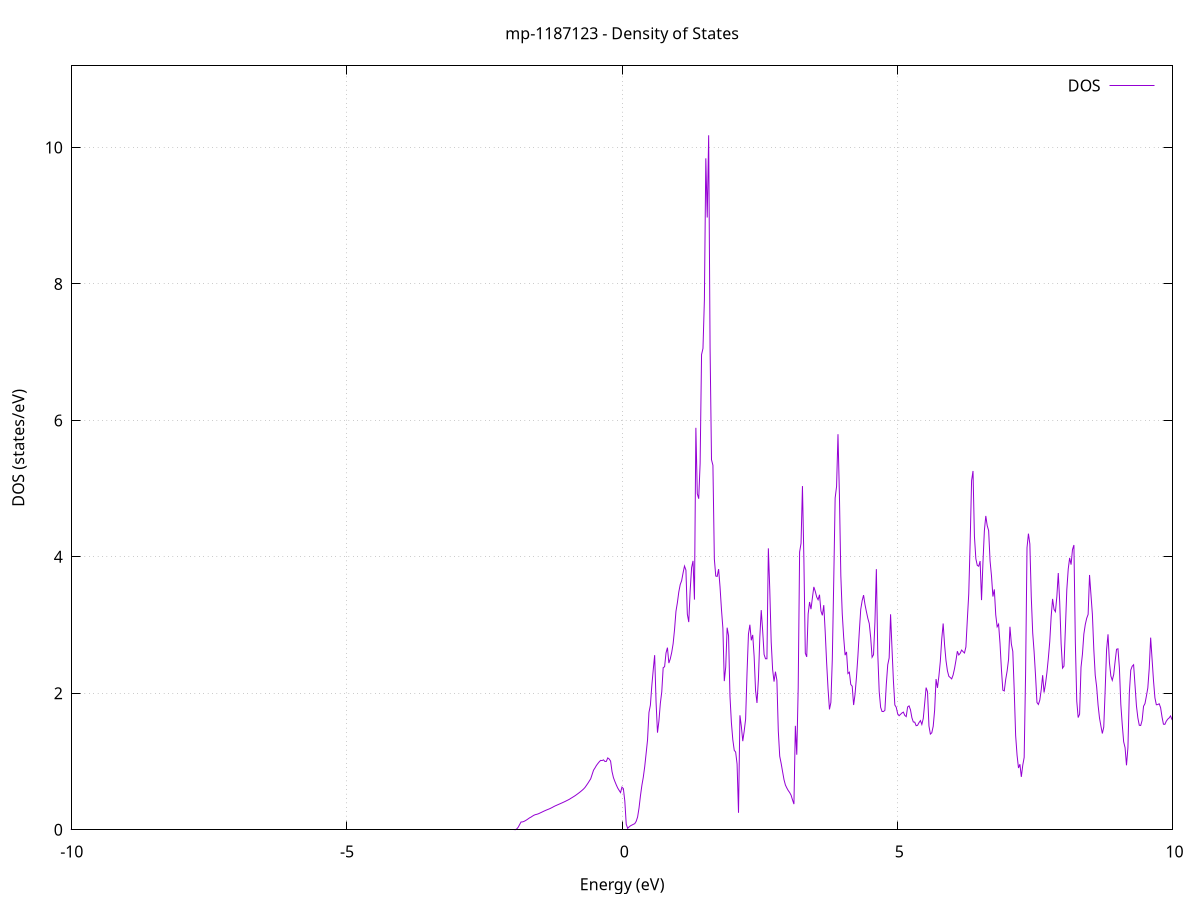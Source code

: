 set title 'mp-1187123 - Density of States'
set xlabel 'Energy (eV)'
set ylabel 'DOS (states/eV)'
set grid
set xrange [-10:10]
set yrange [0:11.196]
set xzeroaxis lt -1
set terminal png size 800,600
set output 'mp-1187123_dos_gnuplot.png'
plot '-' using 1:2 with lines title 'DOS'
-36.130700 0.000000
-36.104900 0.000000
-36.079000 0.000000
-36.053200 0.000000
-36.027400 0.000000
-36.001600 0.000000
-35.975700 0.000000
-35.949900 0.000000
-35.924100 0.000000
-35.898300 0.000000
-35.872400 0.000000
-35.846600 0.000000
-35.820800 0.000000
-35.795000 0.000000
-35.769200 0.000000
-35.743300 0.000000
-35.717500 0.000000
-35.691700 0.000000
-35.665900 0.000000
-35.640000 0.000000
-35.614200 0.000000
-35.588400 0.000000
-35.562600 0.000000
-35.536700 0.000000
-35.510900 0.000000
-35.485100 0.000000
-35.459300 0.000000
-35.433400 0.000000
-35.407600 0.000000
-35.381800 0.000000
-35.356000 0.000000
-35.330100 0.000000
-35.304300 0.000000
-35.278500 0.000000
-35.252700 0.000000
-35.226900 0.000000
-35.201000 0.000000
-35.175200 0.000000
-35.149400 0.000000
-35.123600 0.000000
-35.097700 0.000000
-35.071900 0.000000
-35.046100 0.000000
-35.020300 0.000000
-34.994400 0.000000
-34.968600 0.000000
-34.942800 0.000000
-34.917000 0.000000
-34.891100 0.000000
-34.865300 0.000000
-34.839500 0.000000
-34.813700 0.000000
-34.787800 0.000000
-34.762000 0.000000
-34.736200 0.000000
-34.710400 0.000000
-34.684600 0.000000
-34.658700 0.000000
-34.632900 0.000000
-34.607100 0.000000
-34.581300 0.000000
-34.555400 0.000000
-34.529600 0.000000
-34.503800 0.000000
-34.478000 0.000000
-34.452100 0.000000
-34.426300 0.000000
-34.400500 0.000000
-34.374700 0.000000
-34.348800 0.000000
-34.323000 0.000000
-34.297200 0.000000
-34.271400 0.000000
-34.245600 0.000000
-34.219700 0.000000
-34.193900 0.000000
-34.168100 0.000000
-34.142300 0.000000
-34.116400 0.000000
-34.090600 0.000000
-34.064800 0.000000
-34.039000 0.000000
-34.013100 0.000000
-33.987300 0.000000
-33.961500 0.000000
-33.935700 0.000000
-33.909800 0.000000
-33.884000 0.000000
-33.858200 0.000000
-33.832400 0.000000
-33.806500 0.000000
-33.780700 0.000000
-33.754900 0.000000
-33.729100 0.000000
-33.703300 0.000000
-33.677400 0.000000
-33.651600 0.000000
-33.625800 0.000000
-33.600000 0.000000
-33.574100 0.000000
-33.548300 108.711400
-33.522500 0.000000
-33.496700 0.000000
-33.470800 0.000000
-33.445000 0.000000
-33.419200 0.000000
-33.393400 0.000000
-33.367500 0.000000
-33.341700 0.000000
-33.315900 0.000000
-33.290100 0.000000
-33.264200 0.000000
-33.238400 0.000000
-33.212600 0.000000
-33.186800 0.000000
-33.161000 0.000000
-33.135100 0.000000
-33.109300 0.000000
-33.083500 0.000000
-33.057700 0.000000
-33.031800 0.000000
-33.006000 0.000000
-32.980200 0.000000
-32.954400 0.000000
-32.928500 0.000000
-32.902700 0.000000
-32.876900 0.000000
-32.851100 0.000000
-32.825200 0.000000
-32.799400 0.000000
-32.773600 0.000000
-32.747800 0.000000
-32.721900 0.000000
-32.696100 0.000000
-32.670300 0.000000
-32.644500 0.000000
-32.618700 0.000000
-32.592800 0.000000
-32.567000 0.000000
-32.541200 0.000000
-32.515400 0.000000
-32.489500 0.000000
-32.463700 0.000000
-32.437900 0.000000
-32.412100 0.000000
-32.386200 0.000000
-32.360400 0.000000
-32.334600 0.000000
-32.308800 0.000000
-32.282900 0.000000
-32.257100 0.000000
-32.231300 0.000000
-32.205500 0.000000
-32.179700 0.000000
-32.153800 0.000000
-32.128000 0.000000
-32.102200 0.000000
-32.076400 0.000000
-32.050500 0.000000
-32.024700 0.000000
-31.998900 0.000000
-31.973100 0.000000
-31.947200 0.000000
-31.921400 0.000000
-31.895600 0.000000
-31.869800 0.000000
-31.843900 0.000000
-31.818100 0.000000
-31.792300 0.000000
-31.766500 0.000000
-31.740600 0.000000
-31.714800 0.000000
-31.689000 0.000000
-31.663200 0.000000
-31.637400 0.000000
-31.611500 0.000000
-31.585700 0.000000
-31.559900 0.000000
-31.534100 0.000000
-31.508200 0.000000
-31.482400 0.000000
-31.456600 0.000000
-31.430800 0.000000
-31.404900 0.000000
-31.379100 0.000000
-31.353300 0.000000
-31.327500 0.000000
-31.301600 0.000000
-31.275800 0.000000
-31.250000 0.000000
-31.224200 0.000000
-31.198300 0.000000
-31.172500 0.000000
-31.146700 0.000000
-31.120900 0.000000
-31.095100 0.000000
-31.069200 0.000000
-31.043400 0.000000
-31.017600 0.000000
-30.991800 0.000000
-30.965900 0.000000
-30.940100 0.000000
-30.914300 0.000000
-30.888500 0.000000
-30.862600 0.000000
-30.836800 0.000000
-30.811000 0.000000
-30.785200 0.000000
-30.759300 0.000000
-30.733500 0.000000
-30.707700 0.000000
-30.681900 0.000000
-30.656100 0.000000
-30.630200 0.000000
-30.604400 0.000000
-30.578600 0.000000
-30.552800 0.000000
-30.526900 0.000000
-30.501100 0.000000
-30.475300 0.000000
-30.449500 0.000000
-30.423600 0.000000
-30.397800 0.000000
-30.372000 0.000000
-30.346200 0.000000
-30.320300 0.000000
-30.294500 0.000000
-30.268700 0.000000
-30.242900 0.000000
-30.217000 0.000000
-30.191200 0.000000
-30.165400 0.000000
-30.139600 0.000000
-30.113800 0.000000
-30.087900 0.000000
-30.062100 0.000000
-30.036300 0.000000
-30.010500 0.000000
-29.984600 0.000000
-29.958800 0.000000
-29.933000 0.000000
-29.907200 0.000000
-29.881300 0.000000
-29.855500 0.000000
-29.829700 0.000000
-29.803900 0.000000
-29.778000 0.000000
-29.752200 0.000000
-29.726400 0.000000
-29.700600 0.000000
-29.674700 0.000000
-29.648900 0.000000
-29.623100 0.000000
-29.597300 0.000000
-29.571500 0.000000
-29.545600 0.000000
-29.519800 0.000000
-29.494000 0.000000
-29.468200 0.000000
-29.442300 0.000000
-29.416500 0.000000
-29.390700 0.000000
-29.364900 0.000000
-29.339000 0.000000
-29.313200 0.000000
-29.287400 0.000000
-29.261600 0.000000
-29.235700 0.000000
-29.209900 0.000000
-29.184100 0.000000
-29.158300 0.000000
-29.132500 0.000000
-29.106600 0.000000
-29.080800 0.000000
-29.055000 0.000000
-29.029200 0.000000
-29.003300 0.000000
-28.977500 0.000000
-28.951700 0.000000
-28.925900 0.000000
-28.900000 0.000000
-28.874200 0.000000
-28.848400 0.000000
-28.822600 0.000000
-28.796700 0.000000
-28.770900 0.000000
-28.745100 0.000000
-28.719300 0.000000
-28.693400 0.000000
-28.667600 0.000000
-28.641800 0.000000
-28.616000 0.000000
-28.590200 0.000000
-28.564300 0.000000
-28.538500 0.000000
-28.512700 0.000000
-28.486900 0.000000
-28.461000 0.000000
-28.435200 0.000000
-28.409400 0.000000
-28.383600 0.000000
-28.357700 0.000000
-28.331900 0.000000
-28.306100 0.000000
-28.280300 0.000000
-28.254400 0.000000
-28.228600 0.000000
-28.202800 0.000000
-28.177000 0.000000
-28.151100 0.000000
-28.125300 0.000000
-28.099500 0.000000
-28.073700 0.000000
-28.047900 0.000000
-28.022000 0.000000
-27.996200 0.000000
-27.970400 0.000000
-27.944600 0.000000
-27.918700 0.000000
-27.892900 0.000000
-27.867100 0.000000
-27.841300 0.000000
-27.815400 0.000000
-27.789600 0.000000
-27.763800 0.000000
-27.738000 0.000000
-27.712100 0.000000
-27.686300 0.000000
-27.660500 0.000000
-27.634700 0.000000
-27.608900 0.000000
-27.583000 0.000000
-27.557200 0.000000
-27.531400 0.000000
-27.505600 0.000000
-27.479700 0.000000
-27.453900 0.000000
-27.428100 0.000000
-27.402300 0.000000
-27.376400 0.000000
-27.350600 0.000000
-27.324800 0.000000
-27.299000 0.000000
-27.273100 0.000000
-27.247300 0.000000
-27.221500 0.000000
-27.195700 0.000000
-27.169800 0.000000
-27.144000 0.000000
-27.118200 0.000000
-27.092400 0.000000
-27.066600 0.000000
-27.040700 0.000000
-27.014900 0.000000
-26.989100 0.000000
-26.963300 0.000000
-26.937400 0.000000
-26.911600 0.000000
-26.885800 0.000000
-26.860000 0.000000
-26.834100 0.000000
-26.808300 0.000000
-26.782500 0.000000
-26.756700 0.000000
-26.730800 0.000000
-26.705000 0.000000
-26.679200 0.000000
-26.653400 0.000000
-26.627500 0.000000
-26.601700 0.000000
-26.575900 0.000000
-26.550100 0.000000
-26.524300 0.000000
-26.498400 0.000000
-26.472600 0.000000
-26.446800 0.000000
-26.421000 0.000000
-26.395100 0.000000
-26.369300 0.000000
-26.343500 0.000000
-26.317700 0.000000
-26.291800 0.000000
-26.266000 0.000000
-26.240200 0.000000
-26.214400 0.000000
-26.188500 0.000000
-26.162700 0.000000
-26.136900 0.000000
-26.111100 0.000000
-26.085300 0.000000
-26.059400 0.000000
-26.033600 0.000000
-26.007800 0.000000
-25.982000 0.000000
-25.956100 0.000000
-25.930300 0.000000
-25.904500 0.000000
-25.878700 0.000000
-25.852800 0.000000
-25.827000 0.000000
-25.801200 0.000000
-25.775400 0.000000
-25.749500 0.000000
-25.723700 0.000000
-25.697900 0.000000
-25.672100 0.000000
-25.646200 0.000000
-25.620400 0.000000
-25.594600 0.000000
-25.568800 0.000000
-25.543000 0.000000
-25.517100 0.000000
-25.491300 0.000000
-25.465500 0.000000
-25.439700 0.000000
-25.413800 0.000000
-25.388000 0.000000
-25.362200 0.000000
-25.336400 0.000000
-25.310500 0.000000
-25.284700 0.000000
-25.258900 0.000000
-25.233100 0.000000
-25.207200 0.000000
-25.181400 0.000000
-25.155600 0.000000
-25.129800 0.000000
-25.103900 0.000000
-25.078100 0.000000
-25.052300 0.000000
-25.026500 0.000000
-25.000700 0.000000
-24.974800 0.000000
-24.949000 0.000000
-24.923200 0.000000
-24.897400 0.000000
-24.871500 0.000000
-24.845700 0.000000
-24.819900 0.000000
-24.794100 0.000000
-24.768200 0.000000
-24.742400 0.000000
-24.716600 0.000000
-24.690800 0.000000
-24.664900 0.000000
-24.639100 0.000000
-24.613300 0.000000
-24.587500 0.000000
-24.561600 0.000000
-24.535800 0.000000
-24.510000 0.000000
-24.484200 0.000000
-24.458400 0.000000
-24.432500 0.000000
-24.406700 0.000000
-24.380900 0.000000
-24.355100 0.000000
-24.329200 0.000000
-24.303400 0.000000
-24.277600 0.000000
-24.251800 0.000000
-24.225900 0.000000
-24.200100 0.000000
-24.174300 0.000000
-24.148500 0.000000
-24.122600 0.000000
-24.096800 0.000000
-24.071000 0.000000
-24.045200 0.000000
-24.019400 0.000000
-23.993500 0.000000
-23.967700 0.000000
-23.941900 0.000000
-23.916100 0.000000
-23.890200 0.000000
-23.864400 0.000000
-23.838600 0.000000
-23.812800 0.000000
-23.786900 0.000000
-23.761100 0.000000
-23.735300 0.000000
-23.709500 0.000000
-23.683600 0.000000
-23.657800 0.000000
-23.632000 0.000000
-23.606200 0.000000
-23.580300 0.000000
-23.554500 0.000000
-23.528700 0.000000
-23.502900 0.000000
-23.477100 0.000000
-23.451200 0.000000
-23.425400 0.000000
-23.399600 0.000000
-23.373800 0.000000
-23.347900 0.000000
-23.322100 0.000000
-23.296300 0.000000
-23.270500 0.000000
-23.244600 0.000000
-23.218800 0.000000
-23.193000 0.000000
-23.167200 0.000000
-23.141300 0.000000
-23.115500 0.000000
-23.089700 0.000000
-23.063900 0.000000
-23.038000 0.000000
-23.012200 0.000000
-22.986400 0.000000
-22.960600 0.000000
-22.934800 0.000000
-22.908900 0.000000
-22.883100 0.000000
-22.857300 0.000000
-22.831500 0.000000
-22.805600 0.000000
-22.779800 0.000000
-22.754000 0.000000
-22.728200 0.000000
-22.702300 0.000000
-22.676500 0.000000
-22.650700 0.000000
-22.624900 0.000000
-22.599000 0.000000
-22.573200 0.000000
-22.547400 0.000000
-22.521600 0.000000
-22.495800 0.000000
-22.469900 0.000000
-22.444100 0.000000
-22.418300 0.000000
-22.392500 0.000000
-22.366600 0.000000
-22.340800 0.000000
-22.315000 0.000000
-22.289200 0.000000
-22.263300 0.000000
-22.237500 0.000000
-22.211700 0.000000
-22.185900 0.000000
-22.160000 0.000000
-22.134200 0.000000
-22.108400 0.000000
-22.082600 0.000000
-22.056700 0.000000
-22.030900 0.000000
-22.005100 0.000000
-21.979300 0.000000
-21.953500 0.000000
-21.927600 0.000000
-21.901800 0.000000
-21.876000 0.000000
-21.850200 0.000000
-21.824300 0.000000
-21.798500 0.000000
-21.772700 0.000000
-21.746900 0.000000
-21.721000 0.000000
-21.695200 0.000000
-21.669400 0.000000
-21.643600 0.000000
-21.617700 0.000000
-21.591900 0.000000
-21.566100 0.000000
-21.540300 0.000000
-21.514400 0.000000
-21.488600 0.000000
-21.462800 0.000000
-21.437000 0.000000
-21.411200 0.000000
-21.385300 0.000000
-21.359500 0.000000
-21.333700 0.000000
-21.307900 0.000000
-21.282000 0.000000
-21.256200 0.000000
-21.230400 0.000000
-21.204600 0.000000
-21.178700 0.000000
-21.152900 0.000000
-21.127100 0.000000
-21.101300 0.000000
-21.075400 0.000000
-21.049600 0.000000
-21.023800 0.000000
-20.998000 0.000000
-20.972200 0.000000
-20.946300 0.000000
-20.920500 0.000000
-20.894700 0.000000
-20.868900 0.000000
-20.843000 0.000000
-20.817200 0.000000
-20.791400 0.000000
-20.765600 0.000000
-20.739700 0.000000
-20.713900 0.000000
-20.688100 0.000000
-20.662300 0.000000
-20.636400 0.000000
-20.610600 0.000000
-20.584800 0.000000
-20.559000 0.000000
-20.533100 0.000000
-20.507300 0.000000
-20.481500 0.000000
-20.455700 0.000000
-20.429900 0.000000
-20.404000 0.000000
-20.378200 0.000000
-20.352400 0.000000
-20.326600 0.000000
-20.300700 0.000000
-20.274900 0.000000
-20.249100 0.000000
-20.223300 0.000000
-20.197400 0.000000
-20.171600 0.000000
-20.145800 0.000000
-20.120000 0.000000
-20.094100 0.000000
-20.068300 0.000000
-20.042500 0.000000
-20.016700 0.000000
-19.990800 0.000000
-19.965000 0.000000
-19.939200 0.000000
-19.913400 0.000000
-19.887600 0.000000
-19.861700 0.000000
-19.835900 0.000000
-19.810100 0.000000
-19.784300 0.000000
-19.758400 0.000000
-19.732600 0.000000
-19.706800 0.000000
-19.681000 0.000000
-19.655100 0.000000
-19.629300 0.000000
-19.603500 0.000000
-19.577700 0.000000
-19.551800 0.000000
-19.526000 0.000000
-19.500200 0.000000
-19.474400 0.000000
-19.448600 0.000000
-19.422700 0.000000
-19.396900 0.000000
-19.371100 0.000000
-19.345300 0.000000
-19.319400 0.000000
-19.293600 0.000000
-19.267800 0.000000
-19.242000 0.000000
-19.216100 0.000000
-19.190300 0.000000
-19.164500 0.000000
-19.138700 0.000000
-19.112800 0.000000
-19.087000 0.000000
-19.061200 0.000000
-19.035400 0.000000
-19.009500 0.000000
-18.983700 0.000000
-18.957900 0.000000
-18.932100 0.000000
-18.906300 0.000000
-18.880400 0.000000
-18.854600 0.000000
-18.828800 0.000000
-18.803000 0.000000
-18.777100 0.000000
-18.751300 0.000000
-18.725500 0.000000
-18.699700 0.000000
-18.673800 0.000000
-18.648000 0.000000
-18.622200 0.000000
-18.596400 0.000000
-18.570500 0.000000
-18.544700 0.000000
-18.518900 0.000000
-18.493100 0.000000
-18.467200 0.000000
-18.441400 0.000000
-18.415600 0.000000
-18.389800 0.000000
-18.364000 0.000000
-18.338100 0.000000
-18.312300 0.000000
-18.286500 0.000000
-18.260700 0.000000
-18.234800 0.000000
-18.209000 0.000000
-18.183200 0.000000
-18.157400 0.000000
-18.131500 0.000000
-18.105700 0.000000
-18.079900 0.000000
-18.054100 0.000000
-18.028200 0.000000
-18.002400 0.000000
-17.976600 0.000000
-17.950800 0.000000
-17.924900 0.000000
-17.899100 0.000000
-17.873300 0.000000
-17.847500 0.000000
-17.821700 0.000000
-17.795800 0.000000
-17.770000 0.000000
-17.744200 0.000000
-17.718400 0.000000
-17.692500 0.000000
-17.666700 0.000000
-17.640900 0.000000
-17.615100 0.000000
-17.589200 0.000000
-17.563400 0.000000
-17.537600 0.000000
-17.511800 0.000000
-17.485900 0.000000
-17.460100 0.000000
-17.434300 0.000000
-17.408500 0.000000
-17.382700 0.000000
-17.356800 0.000000
-17.331000 0.000000
-17.305200 0.000000
-17.279400 0.000000
-17.253500 0.000000
-17.227700 0.000000
-17.201900 0.000000
-17.176100 0.000000
-17.150200 0.000000
-17.124400 0.000000
-17.098600 0.000000
-17.072800 0.000000
-17.046900 0.000000
-17.021100 0.000000
-16.995300 0.000000
-16.969500 0.000000
-16.943600 0.000000
-16.917800 0.000000
-16.892000 0.000000
-16.866200 0.000000
-16.840400 0.000000
-16.814500 0.000000
-16.788700 0.000000
-16.762900 0.000000
-16.737100 0.000000
-16.711200 0.000000
-16.685400 0.000000
-16.659600 0.000000
-16.633800 0.000000
-16.607900 0.000000
-16.582100 0.000000
-16.556300 0.000000
-16.530500 0.000000
-16.504600 0.000000
-16.478800 0.000000
-16.453000 0.000000
-16.427200 0.000000
-16.401300 0.000000
-16.375500 0.000000
-16.349700 0.000000
-16.323900 0.000000
-16.298100 0.000000
-16.272200 0.000000
-16.246400 0.000000
-16.220600 0.000000
-16.194800 0.000000
-16.168900 0.000000
-16.143100 0.000000
-16.117300 0.000000
-16.091500 0.000000
-16.065600 0.000000
-16.039800 8.873700
-16.014000 18.867900
-15.988200 7.084700
-15.962300 3.337500
-15.936500 15.811800
-15.910700 28.539500
-15.884900 27.791500
-15.859100 6.292500
-15.833200 0.000000
-15.807400 2.028000
-15.781600 3.937000
-15.755800 9.033800
-15.729900 14.776700
-15.704100 19.919200
-15.678300 25.157800
-15.652500 10.068500
-15.626600 22.781500
-15.600800 31.182200
-15.575000 33.376200
-15.549200 67.332900
-15.523300 0.000000
-15.497500 0.000000
-15.471700 0.000000
-15.445900 0.000000
-15.420000 0.000000
-15.394200 0.000000
-15.368400 0.000000
-15.342600 0.000000
-15.316800 0.000000
-15.290900 0.000000
-15.265100 0.000000
-15.239300 0.000000
-15.213500 0.000000
-15.187600 0.000000
-15.161800 0.000000
-15.136000 0.000000
-15.110200 0.000000
-15.084300 0.000000
-15.058500 0.000000
-15.032700 0.000000
-15.006900 0.000000
-14.981000 0.000000
-14.955200 0.000000
-14.929400 0.000000
-14.903600 0.000000
-14.877700 0.000000
-14.851900 0.000000
-14.826100 0.000000
-14.800300 0.000000
-14.774500 0.000000
-14.748600 0.000000
-14.722800 0.000000
-14.697000 0.000000
-14.671200 0.000000
-14.645300 0.000000
-14.619500 0.000000
-14.593700 0.000000
-14.567900 0.000000
-14.542000 0.000000
-14.516200 0.000000
-14.490400 0.000000
-14.464600 0.000000
-14.438700 0.000000
-14.412900 0.000000
-14.387100 0.000000
-14.361300 0.000000
-14.335500 0.000000
-14.309600 0.000000
-14.283800 0.000000
-14.258000 0.000000
-14.232200 0.000000
-14.206300 0.000000
-14.180500 0.000000
-14.154700 0.000000
-14.128900 0.000000
-14.103000 0.000000
-14.077200 0.000000
-14.051400 0.000000
-14.025600 0.000000
-13.999700 0.000000
-13.973900 0.000000
-13.948100 0.000000
-13.922300 0.000000
-13.896400 0.000000
-13.870600 0.000000
-13.844800 0.000000
-13.819000 0.000000
-13.793200 0.000000
-13.767300 0.000000
-13.741500 0.000000
-13.715700 0.000000
-13.689900 0.000000
-13.664000 0.000000
-13.638200 0.000000
-13.612400 0.000000
-13.586600 0.000000
-13.560700 0.000000
-13.534900 0.000000
-13.509100 0.000000
-13.483300 0.000000
-13.457400 0.000000
-13.431600 0.000000
-13.405800 0.000000
-13.380000 0.000000
-13.354100 0.000000
-13.328300 0.000000
-13.302500 0.000000
-13.276700 0.000000
-13.250900 0.000000
-13.225000 0.000000
-13.199200 0.000000
-13.173400 0.000000
-13.147600 0.000000
-13.121700 0.000000
-13.095900 0.000000
-13.070100 0.000000
-13.044300 0.000000
-13.018400 0.000000
-12.992600 0.000000
-12.966800 0.000000
-12.941000 0.000000
-12.915100 0.000000
-12.889300 0.000000
-12.863500 0.000000
-12.837700 0.000000
-12.811900 0.000000
-12.786000 0.000000
-12.760200 0.000000
-12.734400 0.000000
-12.708600 0.000000
-12.682700 0.000000
-12.656900 0.000000
-12.631100 0.000000
-12.605300 0.000000
-12.579400 0.000000
-12.553600 0.000000
-12.527800 0.000000
-12.502000 0.000000
-12.476100 0.000000
-12.450300 0.000000
-12.424500 0.000000
-12.398700 0.000000
-12.372800 0.000000
-12.347000 0.000000
-12.321200 0.000000
-12.295400 0.000000
-12.269600 0.000000
-12.243700 0.000000
-12.217900 0.000000
-12.192100 0.000000
-12.166300 0.000000
-12.140400 0.000000
-12.114600 0.000000
-12.088800 0.000000
-12.063000 0.000000
-12.037100 0.000000
-12.011300 0.000000
-11.985500 0.000000
-11.959700 0.000000
-11.933800 0.000000
-11.908000 0.000000
-11.882200 0.000000
-11.856400 0.000000
-11.830500 0.000000
-11.804700 0.000000
-11.778900 0.000000
-11.753100 0.000000
-11.727300 0.000000
-11.701400 0.000000
-11.675600 0.000000
-11.649800 0.000000
-11.624000 0.000000
-11.598100 0.000000
-11.572300 0.000000
-11.546500 0.000000
-11.520700 0.000000
-11.494800 0.000000
-11.469000 0.000000
-11.443200 0.000000
-11.417400 0.000000
-11.391500 0.000000
-11.365700 0.000000
-11.339900 0.000000
-11.314100 0.000000
-11.288200 0.000000
-11.262400 0.000000
-11.236600 0.000000
-11.210800 0.000000
-11.185000 0.000000
-11.159100 0.000000
-11.133300 0.000000
-11.107500 0.000000
-11.081700 0.000000
-11.055800 0.000000
-11.030000 0.000000
-11.004200 0.000000
-10.978400 0.000000
-10.952500 0.000000
-10.926700 0.000000
-10.900900 0.000000
-10.875100 0.000000
-10.849200 0.000000
-10.823400 0.000000
-10.797600 0.000000
-10.771800 0.000000
-10.746000 0.000000
-10.720100 0.000000
-10.694300 0.000000
-10.668500 0.000000
-10.642700 0.000000
-10.616800 0.000000
-10.591000 0.000000
-10.565200 0.000000
-10.539400 0.000000
-10.513500 0.000000
-10.487700 0.000000
-10.461900 0.000000
-10.436100 0.000000
-10.410200 0.000000
-10.384400 0.000000
-10.358600 0.000000
-10.332800 0.000000
-10.306900 0.000000
-10.281100 0.000000
-10.255300 0.000000
-10.229500 0.000000
-10.203700 0.000000
-10.177800 0.000000
-10.152000 0.000000
-10.126200 0.000000
-10.100400 0.000000
-10.074500 0.000000
-10.048700 0.000000
-10.022900 0.000000
-9.997100 0.000000
-9.971200 0.000000
-9.945400 0.000000
-9.919600 0.000000
-9.893800 0.000000
-9.867900 0.000000
-9.842100 0.000000
-9.816300 0.000000
-9.790500 0.000000
-9.764600 0.000000
-9.738800 0.000000
-9.713000 0.000000
-9.687200 0.000000
-9.661400 0.000000
-9.635500 0.000000
-9.609700 0.000000
-9.583900 0.000000
-9.558100 0.000000
-9.532200 0.000000
-9.506400 0.000000
-9.480600 0.000000
-9.454800 0.000000
-9.428900 0.000000
-9.403100 0.000000
-9.377300 0.000000
-9.351500 0.000000
-9.325600 0.000000
-9.299800 0.000000
-9.274000 0.000000
-9.248200 0.000000
-9.222400 0.000000
-9.196500 0.000000
-9.170700 0.000000
-9.144900 0.000000
-9.119100 0.000000
-9.093200 0.000000
-9.067400 0.000000
-9.041600 0.000000
-9.015800 0.000000
-8.989900 0.000000
-8.964100 0.000000
-8.938300 0.000000
-8.912500 0.000000
-8.886600 0.000000
-8.860800 0.000000
-8.835000 0.000000
-8.809200 0.000000
-8.783300 0.000000
-8.757500 0.000000
-8.731700 0.000000
-8.705900 0.000000
-8.680100 0.000000
-8.654200 0.000000
-8.628400 0.000000
-8.602600 0.000000
-8.576800 0.000000
-8.550900 0.000000
-8.525100 0.000000
-8.499300 0.000000
-8.473500 0.000000
-8.447600 0.000000
-8.421800 0.000000
-8.396000 0.000000
-8.370200 0.000000
-8.344300 0.000000
-8.318500 0.000000
-8.292700 0.000000
-8.266900 0.000000
-8.241000 0.000000
-8.215200 0.000000
-8.189400 0.000000
-8.163600 0.000000
-8.137800 0.000000
-8.111900 0.000000
-8.086100 0.000000
-8.060300 0.000000
-8.034500 0.000000
-8.008600 0.000000
-7.982800 0.000000
-7.957000 0.000000
-7.931200 0.000000
-7.905300 0.000000
-7.879500 0.000000
-7.853700 0.000000
-7.827900 0.000000
-7.802000 0.000000
-7.776200 0.000000
-7.750400 0.000000
-7.724600 0.000000
-7.698800 0.000000
-7.672900 0.000000
-7.647100 0.000000
-7.621300 0.000000
-7.595500 0.000000
-7.569600 0.000000
-7.543800 0.000000
-7.518000 0.000000
-7.492200 0.000000
-7.466300 0.000000
-7.440500 0.000000
-7.414700 0.000000
-7.388900 0.000000
-7.363000 0.000000
-7.337200 0.000000
-7.311400 0.000000
-7.285600 0.000000
-7.259700 0.000000
-7.233900 0.000000
-7.208100 0.000000
-7.182300 0.000000
-7.156500 0.000000
-7.130600 0.000000
-7.104800 0.000000
-7.079000 0.000000
-7.053200 0.000000
-7.027300 0.000000
-7.001500 0.000000
-6.975700 0.000000
-6.949900 0.000000
-6.924000 0.000000
-6.898200 0.000000
-6.872400 0.000000
-6.846600 0.000000
-6.820700 0.000000
-6.794900 0.000000
-6.769100 0.000000
-6.743300 0.000000
-6.717400 0.000000
-6.691600 0.000000
-6.665800 0.000000
-6.640000 0.000000
-6.614200 0.000000
-6.588300 0.000000
-6.562500 0.000000
-6.536700 0.000000
-6.510900 0.000000
-6.485000 0.000000
-6.459200 0.000000
-6.433400 0.000000
-6.407600 0.000000
-6.381700 0.000000
-6.355900 0.000000
-6.330100 0.000000
-6.304300 0.000000
-6.278400 0.000000
-6.252600 0.000000
-6.226800 0.000000
-6.201000 0.000000
-6.175200 0.000000
-6.149300 0.000000
-6.123500 0.000000
-6.097700 0.000000
-6.071900 0.000000
-6.046000 0.000000
-6.020200 0.000000
-5.994400 0.000000
-5.968600 0.000000
-5.942700 0.000000
-5.916900 0.000000
-5.891100 0.000000
-5.865300 0.000000
-5.839400 0.000000
-5.813600 0.000000
-5.787800 0.000000
-5.762000 0.000000
-5.736100 0.000000
-5.710300 0.000000
-5.684500 0.000000
-5.658700 0.000000
-5.632900 0.000000
-5.607000 0.000000
-5.581200 0.000000
-5.555400 0.000000
-5.529600 0.000000
-5.503700 0.000000
-5.477900 0.000000
-5.452100 0.000000
-5.426300 0.000000
-5.400400 0.000000
-5.374600 0.000000
-5.348800 0.000000
-5.323000 0.000000
-5.297100 0.000000
-5.271300 0.000000
-5.245500 0.000000
-5.219700 0.000000
-5.193800 0.000000
-5.168000 0.000000
-5.142200 0.000000
-5.116400 0.000000
-5.090600 0.000000
-5.064700 0.000000
-5.038900 0.000000
-5.013100 0.000000
-4.987300 0.000000
-4.961400 0.000000
-4.935600 0.000000
-4.909800 0.000000
-4.884000 0.000000
-4.858100 0.000000
-4.832300 0.000000
-4.806500 0.000000
-4.780700 0.000000
-4.754800 0.000000
-4.729000 0.000000
-4.703200 0.000000
-4.677400 0.000000
-4.651500 0.000000
-4.625700 0.000000
-4.599900 0.000000
-4.574100 0.000000
-4.548300 0.000000
-4.522400 0.000000
-4.496600 0.000000
-4.470800 0.000000
-4.445000 0.000000
-4.419100 0.000000
-4.393300 0.000000
-4.367500 0.000000
-4.341700 0.000000
-4.315800 0.000000
-4.290000 0.000000
-4.264200 0.000000
-4.238400 0.000000
-4.212500 0.000000
-4.186700 0.000000
-4.160900 0.000000
-4.135100 0.000000
-4.109300 0.000000
-4.083400 0.000000
-4.057600 0.000000
-4.031800 0.000000
-4.006000 0.000000
-3.980100 0.000000
-3.954300 0.000000
-3.928500 0.000000
-3.902700 0.000000
-3.876800 0.000000
-3.851000 0.000000
-3.825200 0.000000
-3.799400 0.000000
-3.773500 0.000000
-3.747700 0.000000
-3.721900 0.000000
-3.696100 0.000000
-3.670200 0.000000
-3.644400 0.000000
-3.618600 0.000000
-3.592800 0.000000
-3.567000 0.000000
-3.541100 0.000000
-3.515300 0.000000
-3.489500 0.000000
-3.463700 0.000000
-3.437800 0.000000
-3.412000 0.000000
-3.386200 0.000000
-3.360400 0.000000
-3.334500 0.000000
-3.308700 0.000000
-3.282900 0.000000
-3.257100 0.000000
-3.231200 0.000000
-3.205400 0.000000
-3.179600 0.000000
-3.153800 0.000000
-3.127900 0.000000
-3.102100 0.000000
-3.076300 0.000000
-3.050500 0.000000
-3.024700 0.000000
-2.998800 0.000000
-2.973000 0.000000
-2.947200 0.000000
-2.921400 0.000000
-2.895500 0.000000
-2.869700 0.000000
-2.843900 0.000000
-2.818100 0.000000
-2.792200 0.000000
-2.766400 0.000000
-2.740600 0.000000
-2.714800 0.000000
-2.688900 0.000000
-2.663100 0.000000
-2.637300 0.000000
-2.611500 0.000000
-2.585700 0.000000
-2.559800 0.000000
-2.534000 0.000000
-2.508200 0.000000
-2.482400 0.000000
-2.456500 0.000000
-2.430700 0.000000
-2.404900 0.000000
-2.379100 0.000000
-2.353200 0.000000
-2.327400 0.000000
-2.301600 0.000000
-2.275800 0.000000
-2.249900 0.000000
-2.224100 0.000000
-2.198300 0.000000
-2.172500 0.000000
-2.146600 0.000000
-2.120800 0.000000
-2.095000 0.000000
-2.069200 0.000000
-2.043400 0.000000
-2.017500 0.000000
-1.991700 0.000000
-1.965900 0.000000
-1.940100 0.001000
-1.914200 0.012800
-1.888400 0.037900
-1.862600 0.076300
-1.836800 0.114400
-1.810900 0.115100
-1.785100 0.122200
-1.759300 0.133200
-1.733500 0.145900
-1.707600 0.160400
-1.681800 0.175100
-1.656000 0.185900
-1.630200 0.199800
-1.604300 0.212500
-1.578500 0.221400
-1.552700 0.226500
-1.526900 0.232900
-1.501100 0.242400
-1.475200 0.252100
-1.449400 0.262100
-1.423600 0.272200
-1.397800 0.281800
-1.371900 0.290700
-1.346100 0.299000
-1.320300 0.307500
-1.294500 0.317300
-1.268600 0.328000
-1.242800 0.339500
-1.217000 0.350000
-1.191200 0.359000
-1.165300 0.368300
-1.139500 0.377500
-1.113700 0.386600
-1.087900 0.395800
-1.062100 0.405500
-1.036200 0.415100
-1.010400 0.425800
-0.984600 0.436200
-0.958800 0.446800
-0.932900 0.460400
-0.907100 0.473000
-0.881300 0.485900
-0.855500 0.499200
-0.829600 0.514000
-0.803800 0.529300
-0.778000 0.545100
-0.752200 0.561600
-0.726300 0.579200
-0.700500 0.597900
-0.674700 0.620700
-0.648900 0.650400
-0.623000 0.680800
-0.597200 0.713900
-0.571400 0.746800
-0.545600 0.810100
-0.519800 0.873200
-0.493900 0.905800
-0.468100 0.942000
-0.442300 0.970100
-0.416500 0.995700
-0.390600 1.017100
-0.364800 1.014700
-0.339000 1.024500
-0.313200 1.001300
-0.287300 1.002100
-0.261500 1.053300
-0.235700 1.037500
-0.209900 1.007000
-0.184000 0.853800
-0.158200 0.764300
-0.132400 0.708700
-0.106600 0.658100
-0.080700 0.612100
-0.054900 0.577600
-0.029100 0.545300
-0.003300 0.625200
0.022500 0.602500
0.048400 0.421800
0.074200 0.082400
0.100000 0.021100
0.125800 0.041700
0.151700 0.058100
0.177500 0.069100
0.203300 0.079700
0.229100 0.089700
0.255000 0.123600
0.280800 0.187200
0.306600 0.318500
0.332400 0.496200
0.358300 0.648900
0.384100 0.769400
0.409900 0.923200
0.435700 1.118200
0.461500 1.317100
0.487400 1.719900
0.513200 1.826800
0.539000 2.110100
0.564800 2.343300
0.590700 2.559600
0.616500 1.869600
0.642300 1.423300
0.668100 1.593300
0.694000 1.851900
0.719800 2.020700
0.745600 2.375800
0.771400 2.389700
0.797300 2.592100
0.823100 2.669400
0.848900 2.442900
0.874700 2.505500
0.900600 2.599000
0.926400 2.727100
0.952200 2.935700
0.978000 3.202100
1.003800 3.329300
1.029700 3.486300
1.055500 3.594900
1.081300 3.650900
1.107100 3.764700
1.133000 3.865000
1.158800 3.806200
1.184600 3.160400
1.210400 3.043900
1.236300 3.509800
1.262100 3.842900
1.287900 3.941500
1.313700 3.373200
1.339600 5.891500
1.365400 4.925300
1.391200 4.852200
1.417000 5.369000
1.442900 6.964400
1.468700 7.055100
1.494500 7.767200
1.520300 9.840400
1.546100 8.973000
1.572000 10.178400
1.597800 7.060900
1.623600 5.423500
1.649400 5.342100
1.675300 3.968600
1.701100 3.718400
1.726900 3.713600
1.752700 3.820600
1.778600 3.559400
1.804400 3.232200
1.830200 2.956800
1.856000 2.178600
1.881900 2.384100
1.907700 2.961900
1.933500 2.844500
1.959300 1.956600
1.985200 1.568900
2.011000 1.318400
2.036800 1.165300
2.062600 1.138600
2.088400 0.963000
2.114300 0.248600
2.140100 1.677600
2.165900 1.514800
2.191700 1.298600
2.217600 1.446100
2.243400 1.620700
2.269200 2.300200
2.295000 2.867000
2.320900 3.005500
2.346700 2.776900
2.372500 2.855700
2.398300 2.540300
2.424200 2.040000
2.450000 1.858600
2.475800 2.201200
2.501600 2.822600
2.527400 3.220000
2.553300 2.916900
2.579100 2.569800
2.604900 2.506200
2.630700 2.506700
2.656600 4.125100
2.682400 3.519900
2.708200 2.752300
2.734000 2.349900
2.759900 2.171900
2.785700 2.316900
2.811500 2.193000
2.837300 1.449500
2.863200 1.077900
2.889000 0.973400
2.914800 0.853900
2.940600 0.735900
2.966500 0.656300
2.992300 0.612400
3.018100 0.574900
3.043900 0.545700
3.069700 0.506400
3.095600 0.438000
3.121400 0.376400
3.147200 1.523300
3.173000 1.100300
3.198900 2.080000
3.224700 4.071700
3.250500 4.198100
3.276300 5.037200
3.302200 3.969200
3.328000 2.587900
3.353800 2.534000
3.379600 3.162600
3.405500 3.338200
3.431300 3.233500
3.457100 3.400300
3.482900 3.559300
3.508800 3.495800
3.534600 3.412100
3.560400 3.371200
3.586200 3.444600
3.612000 3.207100
3.637900 3.142800
3.663700 3.292400
3.689500 2.902200
3.715300 2.452500
3.741200 2.066600
3.767000 1.764000
3.792800 1.865700
3.818600 2.497200
3.844500 3.640100
3.870300 4.862500
3.896100 5.031000
3.921900 5.797200
3.947800 4.910500
3.973600 3.724900
3.999400 3.166400
4.025200 2.820600
4.051000 2.559600
4.076900 2.606600
4.102700 2.290000
4.128500 2.309400
4.154300 2.130000
4.180200 2.104100
4.206000 1.828600
4.231800 1.986800
4.257600 2.236300
4.283500 2.542900
4.309300 2.904300
4.335100 3.229300
4.360900 3.357500
4.386800 3.439200
4.412600 3.301000
4.438400 3.196500
4.464200 3.099200
4.490100 3.022600
4.515900 2.817600
4.541700 2.528500
4.567500 2.565200
4.593300 3.045100
4.619200 3.820300
4.645000 2.577100
4.670800 2.025200
4.696600 1.795300
4.722500 1.733400
4.748300 1.732800
4.774100 1.750600
4.799900 2.132000
4.825800 2.418000
4.851600 2.518500
4.877400 3.158100
4.903200 2.658300
4.929100 2.182000
4.954900 1.829000
4.980700 1.794700
5.006500 1.698800
5.032400 1.671900
5.058200 1.691900
5.084000 1.712000
5.109800 1.724500
5.135600 1.676200
5.161500 1.658500
5.187300 1.800100
5.213100 1.815900
5.238900 1.758900
5.264800 1.642500
5.290600 1.580300
5.316400 1.577300
5.342200 1.525300
5.368100 1.531100
5.393900 1.570100
5.419700 1.600000
5.445500 1.543700
5.471400 1.631800
5.497200 1.852400
5.523000 2.083700
5.548800 2.021300
5.574600 1.521900
5.600500 1.402500
5.626300 1.421200
5.652100 1.516400
5.677900 1.752200
5.703800 2.209300
5.729600 2.079600
5.755400 2.252400
5.781200 2.467000
5.807100 2.796200
5.832900 3.023600
5.858700 2.708600
5.884500 2.479800
5.910400 2.329800
5.936200 2.249300
5.962000 2.231000
5.987800 2.211500
6.013700 2.268500
6.039500 2.363300
6.065300 2.483000
6.091100 2.616900
6.116900 2.562300
6.142800 2.587200
6.168600 2.634100
6.194400 2.610700
6.220200 2.591200
6.246100 2.679400
6.271900 3.078100
6.297700 3.455500
6.323500 4.215900
6.349400 5.116600
6.375200 5.258400
6.401000 4.300500
6.426800 3.973900
6.452700 3.874900
6.478500 3.862500
6.504300 3.938500
6.530100 3.365800
6.556000 3.918300
6.581800 4.384700
6.607600 4.599900
6.633400 4.456900
6.659200 4.385200
6.685100 3.942700
6.710900 3.720900
6.736700 3.418300
6.762500 3.523200
6.788400 3.149000
6.814200 2.975400
6.840000 3.013300
6.865800 2.732800
6.891700 2.348800
6.917500 2.046000
6.943300 2.034600
6.969100 2.202800
6.995000 2.326200
7.020800 2.494700
7.046600 2.975000
7.072400 2.720800
7.098200 2.613800
7.124100 2.041300
7.149900 1.381100
7.175700 1.093100
7.201500 0.905700
7.227400 0.960500
7.253200 0.775400
7.279000 0.945100
7.304800 1.060900
7.330700 2.292000
7.356500 4.134100
7.382300 4.340400
7.408100 4.188500
7.434000 3.410200
7.459800 2.887100
7.485600 2.606300
7.511400 2.259000
7.537300 1.865400
7.563100 1.836600
7.588900 1.900800
7.614700 2.052600
7.640500 2.265500
7.666400 2.011300
7.692200 2.136000
7.718000 2.303000
7.743800 2.513700
7.769700 2.757300
7.795500 3.126500
7.821300 3.383900
7.847100 3.230200
7.873000 3.196200
7.898800 3.419500
7.924600 3.762900
7.950400 3.339600
7.976300 2.726400
8.002100 2.369300
8.027900 2.398000
8.053700 2.943900
8.079600 3.517500
8.105400 3.820900
8.131200 3.984900
8.157000 3.885900
8.182800 4.107000
8.208700 4.173500
8.234500 2.756900
8.260300 1.887100
8.286100 1.644700
8.312000 1.694700
8.337800 2.381900
8.363600 2.573500
8.389400 2.868800
8.415300 3.008600
8.441100 3.099900
8.466900 3.156700
8.492700 3.734200
8.518600 3.444500
8.544400 3.156100
8.570200 2.644200
8.596000 2.265800
8.621900 2.094400
8.647700 1.827800
8.673500 1.638700
8.699300 1.520300
8.725100 1.410800
8.751000 1.505500
8.776800 2.050900
8.802600 2.644400
8.828400 2.864500
8.854300 2.449800
8.880100 2.254100
8.905900 2.190300
8.931700 2.276200
8.957600 2.468500
8.983400 2.645600
9.009200 2.652500
9.035000 2.373200
9.060900 1.840400
9.086700 1.544700
9.112500 1.290900
9.138300 1.203300
9.164100 0.944600
9.190000 1.201700
9.215800 2.003700
9.241600 2.339600
9.267400 2.396600
9.293300 2.418700
9.319100 2.117400
9.344900 1.815800
9.370700 1.640000
9.396600 1.531300
9.422400 1.528400
9.448200 1.604800
9.474000 1.810600
9.499900 1.849200
9.525700 1.959800
9.551500 2.078400
9.577300 2.365900
9.603200 2.816100
9.629000 2.500500
9.654800 2.186300
9.680600 1.934200
9.706400 1.832500
9.732300 1.834800
9.758100 1.847100
9.783900 1.789700
9.809700 1.653400
9.835600 1.547300
9.861400 1.545200
9.887200 1.591600
9.913000 1.620600
9.938900 1.639100
9.964700 1.668500
9.990500 1.616900
10.016300 1.587100
10.042200 1.549800
10.068000 1.517700
10.093800 1.491200
10.119600 1.497200
10.145500 1.619400
10.171300 1.710000
10.197100 1.697000
10.222900 1.706100
10.248700 1.726900
10.274600 1.756800
10.300400 1.841400
10.326200 2.044500
10.352000 2.306700
10.377900 2.292000
10.403700 2.227400
10.429500 2.001800
10.455300 1.839400
10.481200 1.684300
10.507000 1.745300
10.532800 1.863700
10.558600 1.966200
10.584500 2.124300
10.610300 2.187800
10.636100 2.223300
10.661900 2.216000
10.687700 2.240000
10.713600 2.247700
10.739400 2.281800
10.765200 2.343200
10.791000 2.533100
10.816900 2.560900
10.842700 2.483700
10.868500 2.389800
10.894300 2.136100
10.920200 1.905300
10.946000 1.663500
10.971800 1.498800
10.997600 1.508100
11.023500 1.573500
11.049300 1.679300
11.075100 1.742600
11.100900 1.844200
11.126800 2.017100
11.152600 2.089900
11.178400 2.314900
11.204200 2.599000
11.230000 2.827600
11.255900 2.677900
11.281700 2.570800
11.307500 2.639200
11.333300 2.561100
11.359200 2.626700
11.385000 2.746800
11.410800 2.816700
11.436600 2.830200
11.462500 2.861100
11.488300 2.928200
11.514100 3.013400
11.539900 3.107300
11.565800 3.257300
11.591600 3.270200
11.617400 3.181700
11.643200 3.171900
11.669100 2.861800
11.694900 2.609900
11.720700 2.462900
11.746500 2.394400
11.772300 2.310900
11.798200 2.323300
11.824000 2.431100
11.849800 2.587600
11.875600 2.765800
11.901500 2.965500
11.927300 3.059000
11.953100 3.034200
11.978900 2.920000
12.004800 2.894300
12.030600 2.696100
12.056400 2.398000
12.082200 2.371800
12.108100 2.527700
12.133900 2.722600
12.159700 2.872700
12.185500 2.967300
12.211300 3.019400
12.237200 3.019400
12.263000 2.929900
12.288800 2.878500
12.314600 3.027300
12.340500 2.734700
12.366300 2.244600
12.392100 1.914400
12.417900 1.828400
12.443800 1.872000
12.469600 2.071400
12.495400 2.457600
12.521200 3.329000
12.547100 3.651500
12.572900 3.361300
12.598700 2.942200
12.624500 2.365700
12.650400 1.752600
12.676200 1.340500
12.702000 1.221600
12.727800 1.000400
12.753600 0.795800
12.779500 0.652600
12.805300 0.506700
12.831100 0.307100
12.856900 0.173500
12.882800 0.068400
12.908600 0.013800
12.934400 0.002100
12.960200 0.000000
12.986100 0.000000
13.011900 0.000000
13.037700 0.000000
13.063500 0.000000
13.089400 0.000000
13.115200 0.000000
13.141000 0.000000
13.166800 0.000000
13.192700 0.000000
13.218500 0.000000
13.244300 0.000000
13.270100 0.000000
13.295900 0.000000
13.321800 0.000000
13.347600 0.000000
13.373400 0.000000
13.399200 0.000000
13.425100 0.000000
13.450900 0.000000
13.476700 0.000000
13.502500 0.000000
13.528400 0.000000
13.554200 0.000000
13.580000 0.000000
13.605800 0.000000
13.631700 0.000000
13.657500 0.000000
13.683300 0.000000
13.709100 0.000000
13.734900 0.000000
13.760800 0.000000
13.786600 0.000000
13.812400 0.000000
13.838200 0.000000
13.864100 0.000000
13.889900 0.000000
13.915700 0.000000
13.941500 0.000000
13.967400 0.000000
13.993200 0.000000
14.019000 0.000000
14.044800 0.000000
14.070700 0.000000
14.096500 0.000000
14.122300 0.000000
14.148100 0.000000
14.174000 0.000000
14.199800 0.000000
14.225600 0.000000
14.251400 0.000000
14.277200 0.000000
14.303100 0.000000
14.328900 0.000000
14.354700 0.000000
14.380500 0.000000
14.406400 0.000000
14.432200 0.000000
14.458000 0.000000
14.483800 0.000000
14.509700 0.000000
14.535500 0.000000
14.561300 0.000000
14.587100 0.000000
14.613000 0.000000
14.638800 0.000000
14.664600 0.000000
14.690400 0.000000
14.716300 0.000000
14.742100 0.000000
14.767900 0.000000
14.793700 0.000000
14.819500 0.000000
14.845400 0.000000
14.871200 0.000000
14.897000 0.000000
14.922800 0.000000
14.948700 0.000000
14.974500 0.000000
15.000300 0.000000
15.026100 0.000000
15.052000 0.000000
15.077800 0.000000
15.103600 0.000000
15.129400 0.000000
15.155300 0.000000
15.181100 0.000000
15.206900 0.000000
15.232700 0.000000
15.258600 0.000000
15.284400 0.000000
15.310200 0.000000
15.336000 0.000000
15.361800 0.000000
15.387700 0.000000
15.413500 0.000000
15.439300 0.000000
15.465100 0.000000
15.491000 0.000000
15.516800 0.000000
e
